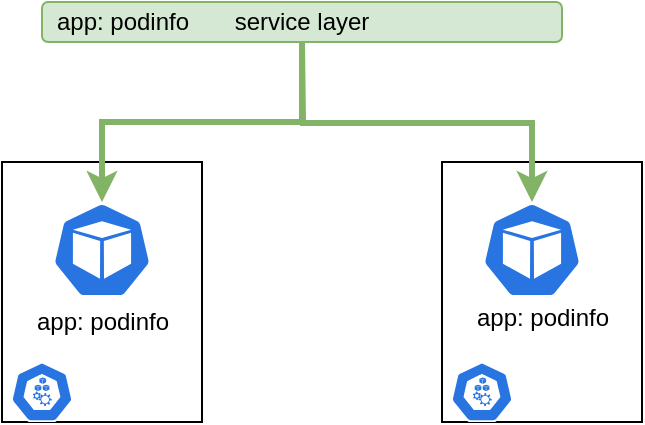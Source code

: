<mxfile version="13.9.2" type="github">
  <diagram id="tMVKWnmkkTPydvAY8Htz" name="Page-1">
    <mxGraphModel dx="946" dy="529" grid="1" gridSize="10" guides="1" tooltips="1" connect="1" arrows="1" fold="1" page="1" pageScale="1" pageWidth="1100" pageHeight="850" math="0" shadow="0">
      <root>
        <mxCell id="0" />
        <mxCell id="1" parent="0" />
        <mxCell id="GJ_wKHnstQP70bFdGOk4-1" value="" style="rounded=0;whiteSpace=wrap;html=1;" vertex="1" parent="1">
          <mxGeometry x="320" y="260" width="100" height="130" as="geometry" />
        </mxCell>
        <mxCell id="GJ_wKHnstQP70bFdGOk4-3" value="" style="html=1;dashed=0;whitespace=wrap;fillColor=#2875E2;strokeColor=#ffffff;points=[[0.005,0.63,0],[0.1,0.2,0],[0.9,0.2,0],[0.5,0,0],[0.995,0.63,0],[0.72,0.99,0],[0.5,1,0],[0.28,0.99,0]];shape=mxgraph.kubernetes.icon;prIcon=node" vertex="1" parent="1">
          <mxGeometry x="320" y="360" width="40" height="30" as="geometry" />
        </mxCell>
        <mxCell id="GJ_wKHnstQP70bFdGOk4-5" value="" style="html=1;dashed=0;whitespace=wrap;fillColor=#2875E2;strokeColor=#ffffff;points=[[0.005,0.63,0],[0.1,0.2,0],[0.9,0.2,0],[0.5,0,0],[0.995,0.63,0],[0.72,0.99,0],[0.5,1,0],[0.28,0.99,0]];shape=mxgraph.kubernetes.icon;prIcon=pod" vertex="1" parent="1">
          <mxGeometry x="345" y="280" width="50" height="48" as="geometry" />
        </mxCell>
        <mxCell id="GJ_wKHnstQP70bFdGOk4-7" value="app: podinfo" style="text;html=1;align=center;verticalAlign=middle;resizable=0;points=[];autosize=1;" vertex="1" parent="1">
          <mxGeometry x="330" y="330" width="80" height="20" as="geometry" />
        </mxCell>
        <mxCell id="GJ_wKHnstQP70bFdGOk4-11" style="edgeStyle=orthogonalEdgeStyle;rounded=0;orthogonalLoop=1;jettySize=auto;html=1;entryX=0.5;entryY=0;entryDx=0;entryDy=0;entryPerimeter=0;fillColor=#d5e8d4;strokeColor=#82b366;strokeWidth=3;" edge="1" parent="1" source="GJ_wKHnstQP70bFdGOk4-9" target="GJ_wKHnstQP70bFdGOk4-5">
          <mxGeometry relative="1" as="geometry" />
        </mxCell>
        <mxCell id="GJ_wKHnstQP70bFdGOk4-9" value="service layer" style="rounded=1;whiteSpace=wrap;html=1;fillColor=#d5e8d4;strokeColor=#82b366;" vertex="1" parent="1">
          <mxGeometry x="340" y="180" width="260" height="20" as="geometry" />
        </mxCell>
        <mxCell id="GJ_wKHnstQP70bFdGOk4-10" value="app: podinfo" style="text;html=1;align=center;verticalAlign=middle;resizable=0;points=[];autosize=1;" vertex="1" parent="1">
          <mxGeometry x="340" y="180" width="80" height="20" as="geometry" />
        </mxCell>
        <mxCell id="GJ_wKHnstQP70bFdGOk4-15" value="" style="group" vertex="1" connectable="0" parent="1">
          <mxGeometry x="540" y="260" width="100" height="130" as="geometry" />
        </mxCell>
        <mxCell id="GJ_wKHnstQP70bFdGOk4-2" value="" style="rounded=0;whiteSpace=wrap;html=1;" vertex="1" parent="GJ_wKHnstQP70bFdGOk4-15">
          <mxGeometry width="100" height="130" as="geometry" />
        </mxCell>
        <mxCell id="GJ_wKHnstQP70bFdGOk4-4" value="" style="html=1;dashed=0;whitespace=wrap;fillColor=#2875E2;strokeColor=#ffffff;points=[[0.005,0.63,0],[0.1,0.2,0],[0.9,0.2,0],[0.5,0,0],[0.995,0.63,0],[0.72,0.99,0],[0.5,1,0],[0.28,0.99,0]];shape=mxgraph.kubernetes.icon;prIcon=node" vertex="1" parent="GJ_wKHnstQP70bFdGOk4-15">
          <mxGeometry y="100" width="40" height="30" as="geometry" />
        </mxCell>
        <mxCell id="GJ_wKHnstQP70bFdGOk4-6" value="" style="html=1;dashed=0;whitespace=wrap;fillColor=#2875E2;strokeColor=#ffffff;points=[[0.005,0.63,0],[0.1,0.2,0],[0.9,0.2,0],[0.5,0,0],[0.995,0.63,0],[0.72,0.99,0],[0.5,1,0],[0.28,0.99,0]];shape=mxgraph.kubernetes.icon;prIcon=pod" vertex="1" parent="GJ_wKHnstQP70bFdGOk4-15">
          <mxGeometry x="20" y="20" width="50" height="48" as="geometry" />
        </mxCell>
        <mxCell id="GJ_wKHnstQP70bFdGOk4-8" value="app: podinfo" style="text;html=1;align=center;verticalAlign=middle;resizable=0;points=[];autosize=1;" vertex="1" parent="GJ_wKHnstQP70bFdGOk4-15">
          <mxGeometry x="10" y="68" width="80" height="20" as="geometry" />
        </mxCell>
        <mxCell id="GJ_wKHnstQP70bFdGOk4-14" style="edgeStyle=orthogonalEdgeStyle;rounded=0;orthogonalLoop=1;jettySize=auto;html=1;exitX=0.5;exitY=0;exitDx=0;exitDy=0;exitPerimeter=0;startArrow=classic;startFill=1;endArrow=none;endFill=0;fillColor=#d5e8d4;strokeColor=#82b366;strokeWidth=3;" edge="1" parent="1" source="GJ_wKHnstQP70bFdGOk4-6">
          <mxGeometry relative="1" as="geometry">
            <mxPoint x="470" y="200" as="targetPoint" />
          </mxGeometry>
        </mxCell>
      </root>
    </mxGraphModel>
  </diagram>
</mxfile>
